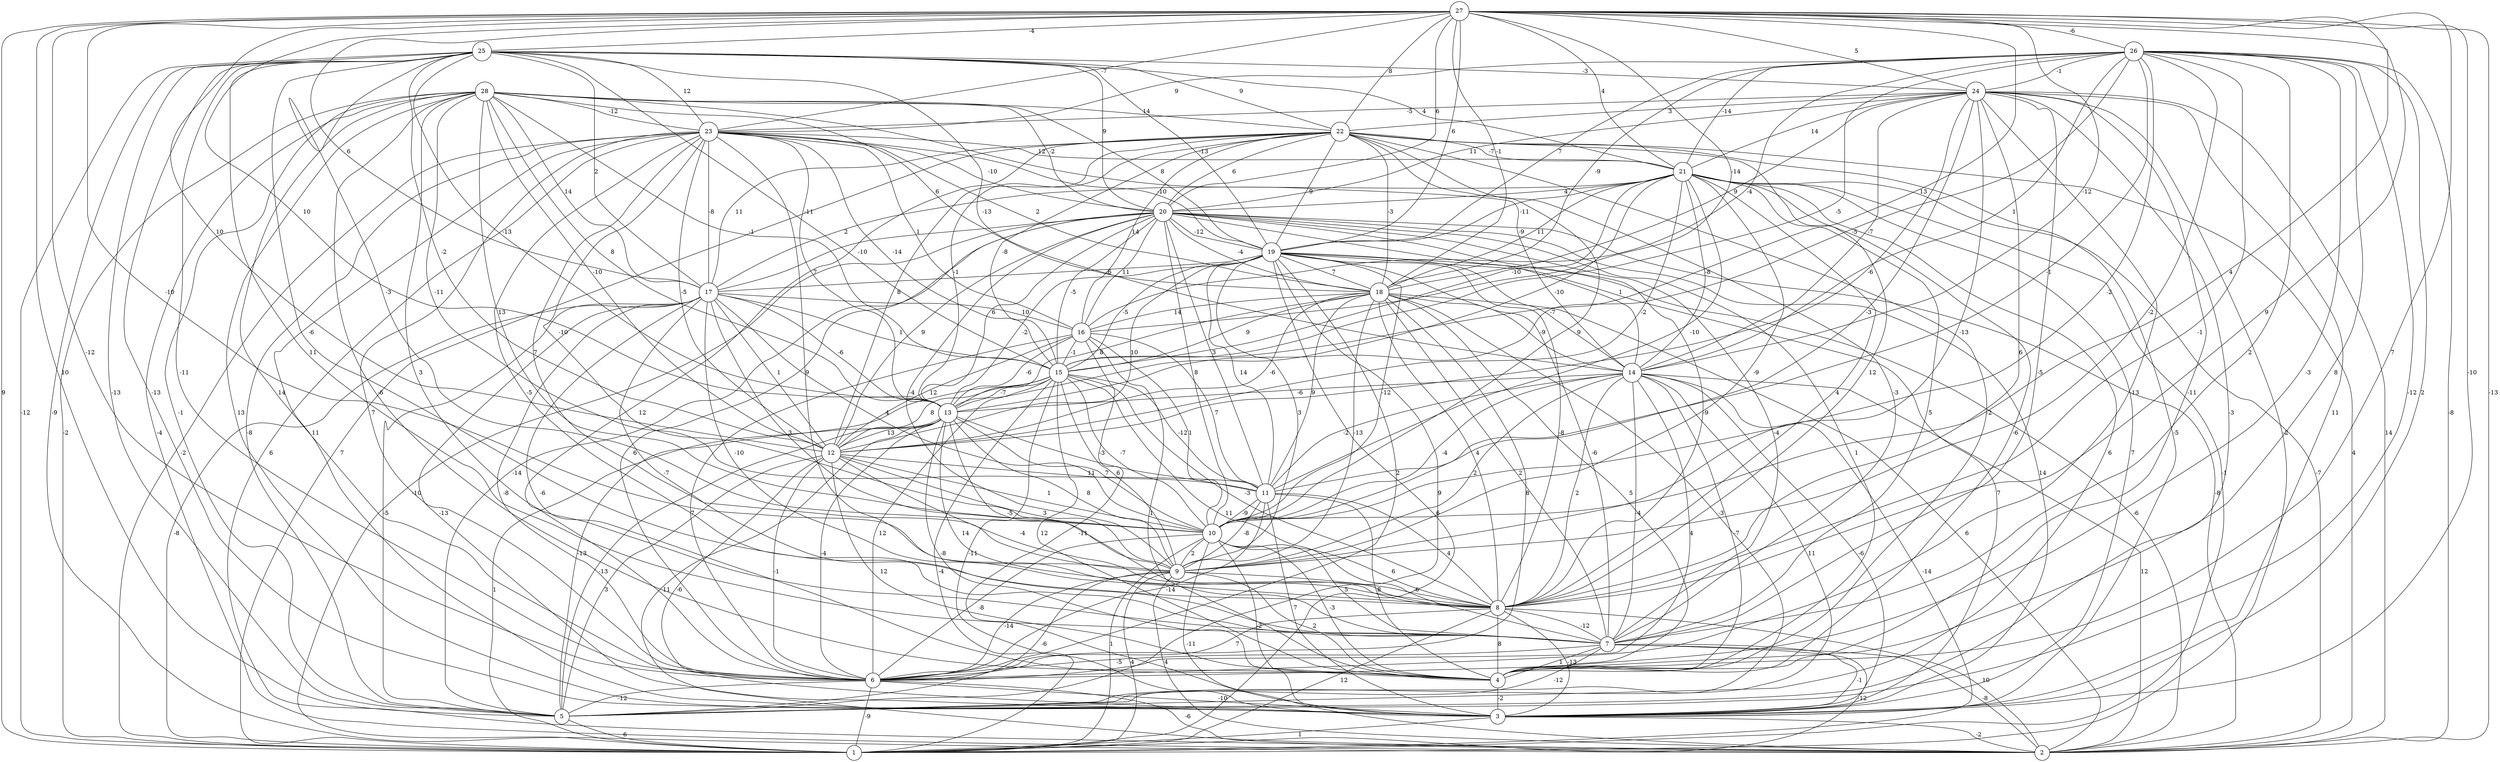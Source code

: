 graph { 
	 fontname="Helvetica,Arial,sans-serif" 
	 node [shape = circle]; 
	 28 -- 1 [label = "-2"];
	 28 -- 2 [label = "-4"];
	 28 -- 3 [label = "13"];
	 28 -- 4 [label = "-6"];
	 28 -- 5 [label = "-1"];
	 28 -- 6 [label = "14"];
	 28 -- 7 [label = "3"];
	 28 -- 10 [label = "13"];
	 28 -- 11 [label = "-11"];
	 28 -- 12 [label = "-10"];
	 28 -- 13 [label = "8"];
	 28 -- 14 [label = "-9"];
	 28 -- 15 [label = "-1"];
	 28 -- 17 [label = "14"];
	 28 -- 18 [label = "6"];
	 28 -- 19 [label = "8"];
	 28 -- 20 [label = "-2"];
	 28 -- 22 [label = "14"];
	 28 -- 23 [label = "-12"];
	 27 -- 1 [label = "9"];
	 27 -- 2 [label = "-13"];
	 27 -- 3 [label = "-10"];
	 27 -- 4 [label = "7"];
	 27 -- 5 [label = "10"];
	 27 -- 6 [label = "-12"];
	 27 -- 8 [label = "9"];
	 27 -- 9 [label = "-10"];
	 27 -- 10 [label = "4"];
	 27 -- 12 [label = "10"];
	 27 -- 13 [label = "10"];
	 27 -- 14 [label = "-12"];
	 27 -- 15 [label = "13"];
	 27 -- 16 [label = "-14"];
	 27 -- 17 [label = "6"];
	 27 -- 18 [label = "-1"];
	 27 -- 19 [label = "6"];
	 27 -- 20 [label = "6"];
	 27 -- 21 [label = "4"];
	 27 -- 22 [label = "8"];
	 27 -- 23 [label = "-7"];
	 27 -- 24 [label = "5"];
	 27 -- 25 [label = "-4"];
	 27 -- 26 [label = "-6"];
	 26 -- 2 [label = "-8"];
	 26 -- 3 [label = "2"];
	 26 -- 4 [label = "8"];
	 26 -- 5 [label = "-12"];
	 26 -- 6 [label = "-3"];
	 26 -- 7 [label = "2"];
	 26 -- 8 [label = "-1"];
	 26 -- 9 [label = "-2"];
	 26 -- 10 [label = "-2"];
	 26 -- 11 [label = "-1"];
	 26 -- 13 [label = "-5"];
	 26 -- 14 [label = "1"];
	 26 -- 15 [label = "-5"];
	 26 -- 16 [label = "-4"];
	 26 -- 18 [label = "-9"];
	 26 -- 19 [label = "7"];
	 26 -- 21 [label = "-14"];
	 26 -- 23 [label = "9"];
	 26 -- 24 [label = "-1"];
	 25 -- 1 [label = "-12"];
	 25 -- 2 [label = "-9"];
	 25 -- 3 [label = "-13"];
	 25 -- 5 [label = "-13"];
	 25 -- 6 [label = "-11"];
	 25 -- 7 [label = "11"];
	 25 -- 8 [label = "-6"];
	 25 -- 10 [label = "-3"];
	 25 -- 12 [label = "-2"];
	 25 -- 13 [label = "-13"];
	 25 -- 14 [label = "-13"];
	 25 -- 15 [label = "-11"];
	 25 -- 17 [label = "2"];
	 25 -- 19 [label = "-13"];
	 25 -- 20 [label = "9"];
	 25 -- 21 [label = "4"];
	 25 -- 22 [label = "9"];
	 25 -- 23 [label = "12"];
	 25 -- 24 [label = "-3"];
	 24 -- 1 [label = "-2"];
	 24 -- 2 [label = "14"];
	 24 -- 3 [label = "11"];
	 24 -- 4 [label = "-11"];
	 24 -- 5 [label = "-3"];
	 24 -- 6 [label = "-13"];
	 24 -- 7 [label = "-5"];
	 24 -- 8 [label = "6"];
	 24 -- 9 [label = "-13"];
	 24 -- 10 [label = "-3"];
	 24 -- 12 [label = "-6"];
	 24 -- 14 [label = "-7"];
	 24 -- 18 [label = "9"];
	 24 -- 20 [label = "11"];
	 24 -- 21 [label = "14"];
	 24 -- 22 [label = "3"];
	 24 -- 23 [label = "-5"];
	 23 -- 1 [label = "-2"];
	 23 -- 2 [label = "6"];
	 23 -- 3 [label = "11"];
	 23 -- 5 [label = "-8"];
	 23 -- 6 [label = "7"];
	 23 -- 7 [label = "-5"];
	 23 -- 8 [label = "9"];
	 23 -- 9 [label = "7"];
	 23 -- 10 [label = "-10"];
	 23 -- 12 [label = "-5"];
	 23 -- 13 [label = "7"];
	 23 -- 15 [label = "-14"];
	 23 -- 16 [label = "1"];
	 23 -- 17 [label = "-8"];
	 23 -- 18 [label = "2"];
	 23 -- 19 [label = "-10"];
	 23 -- 20 [label = "-10"];
	 23 -- 21 [label = "12"];
	 22 -- 1 [label = "7"];
	 22 -- 2 [label = "4"];
	 22 -- 3 [label = "-5"];
	 22 -- 4 [label = "-2"];
	 22 -- 6 [label = "12"];
	 22 -- 7 [label = "-3"];
	 22 -- 8 [label = "12"];
	 22 -- 10 [label = "9"];
	 22 -- 12 [label = "8"];
	 22 -- 13 [label = "-1"];
	 22 -- 15 [label = "-8"];
	 22 -- 16 [label = "14"];
	 22 -- 17 [label = "11"];
	 22 -- 18 [label = "-3"];
	 22 -- 19 [label = "-9"];
	 22 -- 20 [label = "6"];
	 22 -- 21 [label = "-7"];
	 21 -- 1 [label = "-1"];
	 21 -- 2 [label = "-7"];
	 21 -- 3 [label = "7"];
	 21 -- 4 [label = "-6"];
	 21 -- 5 [label = "6"];
	 21 -- 7 [label = "5"];
	 21 -- 8 [label = "4"];
	 21 -- 9 [label = "-9"];
	 21 -- 11 [label = "-10"];
	 21 -- 12 [label = "-2"];
	 21 -- 13 [label = "-10"];
	 21 -- 14 [label = "-8"];
	 21 -- 15 [label = "-10"];
	 21 -- 17 [label = "2"];
	 21 -- 18 [label = "11"];
	 21 -- 19 [label = "-11"];
	 21 -- 20 [label = "4"];
	 20 -- 1 [label = "-10"];
	 20 -- 2 [label = "-8"];
	 20 -- 3 [label = "14"];
	 20 -- 4 [label = "1"];
	 20 -- 5 [label = "-14"];
	 20 -- 6 [label = "6"];
	 20 -- 7 [label = "-4"];
	 20 -- 8 [label = "-9"];
	 20 -- 9 [label = "-4"];
	 20 -- 10 [label = "8"];
	 20 -- 11 [label = "3"];
	 20 -- 12 [label = "9"];
	 20 -- 13 [label = "6"];
	 20 -- 14 [label = "1"];
	 20 -- 15 [label = "-5"];
	 20 -- 16 [label = "11"];
	 20 -- 17 [label = "-10"];
	 20 -- 18 [label = "-4"];
	 20 -- 19 [label = "-12"];
	 19 -- 1 [label = "6"];
	 19 -- 2 [label = "-6"];
	 19 -- 3 [label = "7"];
	 19 -- 5 [label = "9"];
	 19 -- 6 [label = "2"];
	 19 -- 7 [label = "-6"];
	 19 -- 8 [label = "-8"];
	 19 -- 9 [label = "3"];
	 19 -- 10 [label = "-12"];
	 19 -- 11 [label = "14"];
	 19 -- 12 [label = "10"];
	 19 -- 13 [label = "-2"];
	 19 -- 14 [label = "-7"];
	 19 -- 15 [label = "-5"];
	 19 -- 17 [label = "-6"];
	 19 -- 18 [label = "7"];
	 18 -- 2 [label = "6"];
	 18 -- 4 [label = "5"];
	 18 -- 5 [label = "-3"];
	 18 -- 6 [label = "8"];
	 18 -- 7 [label = "2"];
	 18 -- 8 [label = "4"];
	 18 -- 9 [label = "-13"];
	 18 -- 11 [label = "9"];
	 18 -- 12 [label = "-6"];
	 18 -- 13 [label = "8"];
	 18 -- 14 [label = "-9"];
	 18 -- 15 [label = "9"];
	 18 -- 16 [label = "14"];
	 17 -- 1 [label = "-8"];
	 17 -- 3 [label = "-13"];
	 17 -- 4 [label = "-6"];
	 17 -- 5 [label = "-5"];
	 17 -- 6 [label = "-8"];
	 17 -- 7 [label = "-7"];
	 17 -- 8 [label = "-10"];
	 17 -- 9 [label = "3"];
	 17 -- 10 [label = "4"];
	 17 -- 12 [label = "1"];
	 17 -- 13 [label = "-6"];
	 17 -- 15 [label = "1"];
	 17 -- 16 [label = "10"];
	 16 -- 3 [label = "-11"];
	 16 -- 4 [label = "1"];
	 16 -- 6 [label = "7"];
	 16 -- 10 [label = "1"];
	 16 -- 11 [label = "7"];
	 16 -- 12 [label = "12"];
	 16 -- 13 [label = "-6"];
	 16 -- 15 [label = "-1"];
	 15 -- 1 [label = "-4"];
	 15 -- 3 [label = "-11"];
	 15 -- 4 [label = "12"];
	 15 -- 5 [label = "-13"];
	 15 -- 6 [label = "12"];
	 15 -- 7 [label = "11"];
	 15 -- 8 [label = "-3"];
	 15 -- 9 [label = "6"];
	 15 -- 10 [label = "-7"];
	 15 -- 11 [label = "-12"];
	 15 -- 12 [label = "8"];
	 15 -- 13 [label = "-7"];
	 14 -- 1 [label = "-14"];
	 14 -- 2 [label = "12"];
	 14 -- 3 [label = "-6"];
	 14 -- 4 [label = "-7"];
	 14 -- 5 [label = "11"];
	 14 -- 6 [label = "4"];
	 14 -- 7 [label = "-4"];
	 14 -- 8 [label = "2"];
	 14 -- 9 [label = "2"];
	 14 -- 10 [label = "-4"];
	 14 -- 11 [label = "-2"];
	 14 -- 13 [label = "-6"];
	 13 -- 1 [label = "1"];
	 13 -- 2 [label = "11"];
	 13 -- 4 [label = "-8"];
	 13 -- 5 [label = "-13"];
	 13 -- 6 [label = "-4"];
	 13 -- 7 [label = "14"];
	 13 -- 8 [label = "-5"];
	 13 -- 9 [label = "8"];
	 13 -- 10 [label = "7"];
	 13 -- 11 [label = "-3"];
	 13 -- 12 [label = "13"];
	 12 -- 3 [label = "-6"];
	 12 -- 4 [label = "12"];
	 12 -- 5 [label = "3"];
	 12 -- 6 [label = "-1"];
	 12 -- 8 [label = "-4"];
	 12 -- 9 [label = "3"];
	 12 -- 10 [label = "1"];
	 12 -- 11 [label = "11"];
	 11 -- 3 [label = "7"];
	 11 -- 4 [label = "8"];
	 11 -- 6 [label = "-14"];
	 11 -- 8 [label = "4"];
	 11 -- 9 [label = "-8"];
	 11 -- 10 [label = "-9"];
	 10 -- 1 [label = "1"];
	 10 -- 2 [label = "-11"];
	 10 -- 3 [label = "-2"];
	 10 -- 4 [label = "-3"];
	 10 -- 6 [label = "-8"];
	 10 -- 7 [label = "5"];
	 10 -- 8 [label = "6"];
	 10 -- 9 [label = "2"];
	 9 -- 1 [label = "4"];
	 9 -- 2 [label = "4"];
	 9 -- 4 [label = "2"];
	 9 -- 5 [label = "-6"];
	 9 -- 6 [label = "-14"];
	 9 -- 8 [label = "-6"];
	 8 -- 1 [label = "12"];
	 8 -- 2 [label = "10"];
	 8 -- 3 [label = "-13"];
	 8 -- 4 [label = "8"];
	 8 -- 6 [label = "7"];
	 8 -- 7 [label = "-12"];
	 7 -- 1 [label = "-12"];
	 7 -- 2 [label = "-8"];
	 7 -- 3 [label = "-1"];
	 7 -- 4 [label = "1"];
	 7 -- 5 [label = "-12"];
	 7 -- 6 [label = "-5"];
	 6 -- 1 [label = "-9"];
	 6 -- 2 [label = "-6"];
	 6 -- 3 [label = "-10"];
	 6 -- 5 [label = "-12"];
	 5 -- 1 [label = "6"];
	 4 -- 3 [label = "-2"];
	 3 -- 1 [label = "1"];
	 3 -- 2 [label = "-2"];
	 1;
	 2;
	 3;
	 4;
	 5;
	 6;
	 7;
	 8;
	 9;
	 10;
	 11;
	 12;
	 13;
	 14;
	 15;
	 16;
	 17;
	 18;
	 19;
	 20;
	 21;
	 22;
	 23;
	 24;
	 25;
	 26;
	 27;
	 28;
}
